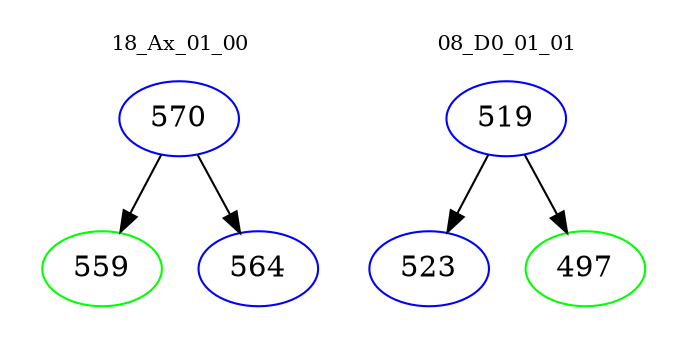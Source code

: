 digraph{
subgraph cluster_0 {
color = white
label = "18_Ax_01_00";
fontsize=10;
T0_570 [label="570", color="blue"]
T0_570 -> T0_559 [color="black"]
T0_559 [label="559", color="green"]
T0_570 -> T0_564 [color="black"]
T0_564 [label="564", color="blue"]
}
subgraph cluster_1 {
color = white
label = "08_D0_01_01";
fontsize=10;
T1_519 [label="519", color="blue"]
T1_519 -> T1_523 [color="black"]
T1_523 [label="523", color="blue"]
T1_519 -> T1_497 [color="black"]
T1_497 [label="497", color="green"]
}
}
